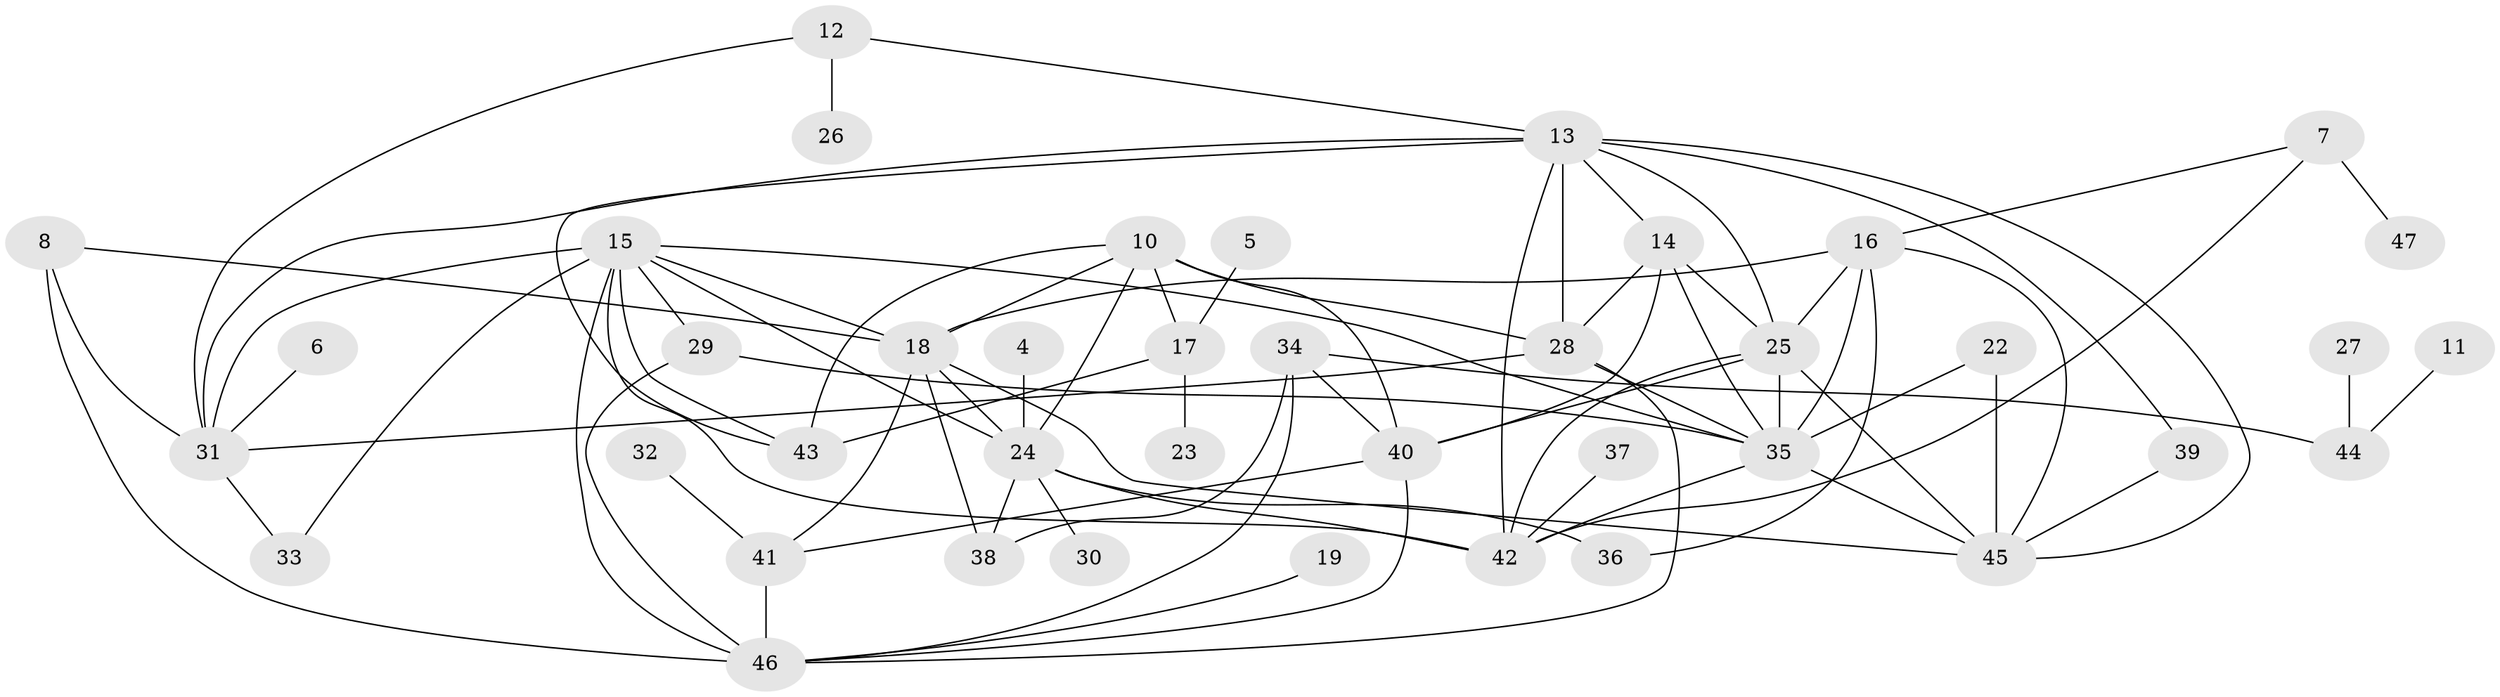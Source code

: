 // original degree distribution, {3: 0.18085106382978725, 0: 0.06382978723404255, 4: 0.22340425531914893, 2: 0.1595744680851064, 1: 0.20212765957446807, 5: 0.0851063829787234, 9: 0.02127659574468085, 6: 0.031914893617021274, 10: 0.010638297872340425, 7: 0.02127659574468085}
// Generated by graph-tools (version 1.1) at 2025/00/03/09/25 03:00:55]
// undirected, 41 vertices, 81 edges
graph export_dot {
graph [start="1"]
  node [color=gray90,style=filled];
  4;
  5;
  6;
  7;
  8;
  10;
  11;
  12;
  13;
  14;
  15;
  16;
  17;
  18;
  19;
  22;
  23;
  24;
  25;
  26;
  27;
  28;
  29;
  30;
  31;
  32;
  33;
  34;
  35;
  36;
  37;
  38;
  39;
  40;
  41;
  42;
  43;
  44;
  45;
  46;
  47;
  4 -- 24 [weight=1.0];
  5 -- 17 [weight=1.0];
  6 -- 31 [weight=1.0];
  7 -- 16 [weight=1.0];
  7 -- 42 [weight=1.0];
  7 -- 47 [weight=1.0];
  8 -- 18 [weight=1.0];
  8 -- 31 [weight=1.0];
  8 -- 46 [weight=1.0];
  10 -- 17 [weight=1.0];
  10 -- 18 [weight=1.0];
  10 -- 24 [weight=1.0];
  10 -- 28 [weight=2.0];
  10 -- 40 [weight=1.0];
  10 -- 43 [weight=1.0];
  11 -- 44 [weight=1.0];
  12 -- 13 [weight=1.0];
  12 -- 26 [weight=1.0];
  12 -- 31 [weight=1.0];
  13 -- 14 [weight=1.0];
  13 -- 25 [weight=1.0];
  13 -- 28 [weight=1.0];
  13 -- 31 [weight=2.0];
  13 -- 39 [weight=1.0];
  13 -- 42 [weight=1.0];
  13 -- 43 [weight=1.0];
  13 -- 45 [weight=2.0];
  14 -- 25 [weight=1.0];
  14 -- 28 [weight=1.0];
  14 -- 35 [weight=2.0];
  14 -- 40 [weight=1.0];
  15 -- 18 [weight=1.0];
  15 -- 24 [weight=2.0];
  15 -- 29 [weight=1.0];
  15 -- 31 [weight=1.0];
  15 -- 33 [weight=1.0];
  15 -- 35 [weight=1.0];
  15 -- 42 [weight=1.0];
  15 -- 43 [weight=1.0];
  15 -- 46 [weight=2.0];
  16 -- 18 [weight=1.0];
  16 -- 25 [weight=1.0];
  16 -- 35 [weight=1.0];
  16 -- 36 [weight=1.0];
  16 -- 45 [weight=1.0];
  17 -- 23 [weight=1.0];
  17 -- 43 [weight=1.0];
  18 -- 24 [weight=1.0];
  18 -- 38 [weight=1.0];
  18 -- 41 [weight=1.0];
  18 -- 45 [weight=1.0];
  19 -- 46 [weight=1.0];
  22 -- 35 [weight=1.0];
  22 -- 45 [weight=2.0];
  24 -- 30 [weight=1.0];
  24 -- 36 [weight=2.0];
  24 -- 38 [weight=1.0];
  24 -- 42 [weight=2.0];
  25 -- 35 [weight=1.0];
  25 -- 40 [weight=1.0];
  25 -- 42 [weight=2.0];
  25 -- 45 [weight=1.0];
  27 -- 44 [weight=1.0];
  28 -- 31 [weight=1.0];
  28 -- 35 [weight=1.0];
  28 -- 46 [weight=1.0];
  29 -- 35 [weight=1.0];
  29 -- 46 [weight=2.0];
  31 -- 33 [weight=1.0];
  32 -- 41 [weight=1.0];
  34 -- 38 [weight=1.0];
  34 -- 40 [weight=1.0];
  34 -- 44 [weight=1.0];
  34 -- 46 [weight=1.0];
  35 -- 42 [weight=1.0];
  35 -- 45 [weight=2.0];
  37 -- 42 [weight=1.0];
  39 -- 45 [weight=2.0];
  40 -- 41 [weight=1.0];
  40 -- 46 [weight=1.0];
  41 -- 46 [weight=2.0];
}
